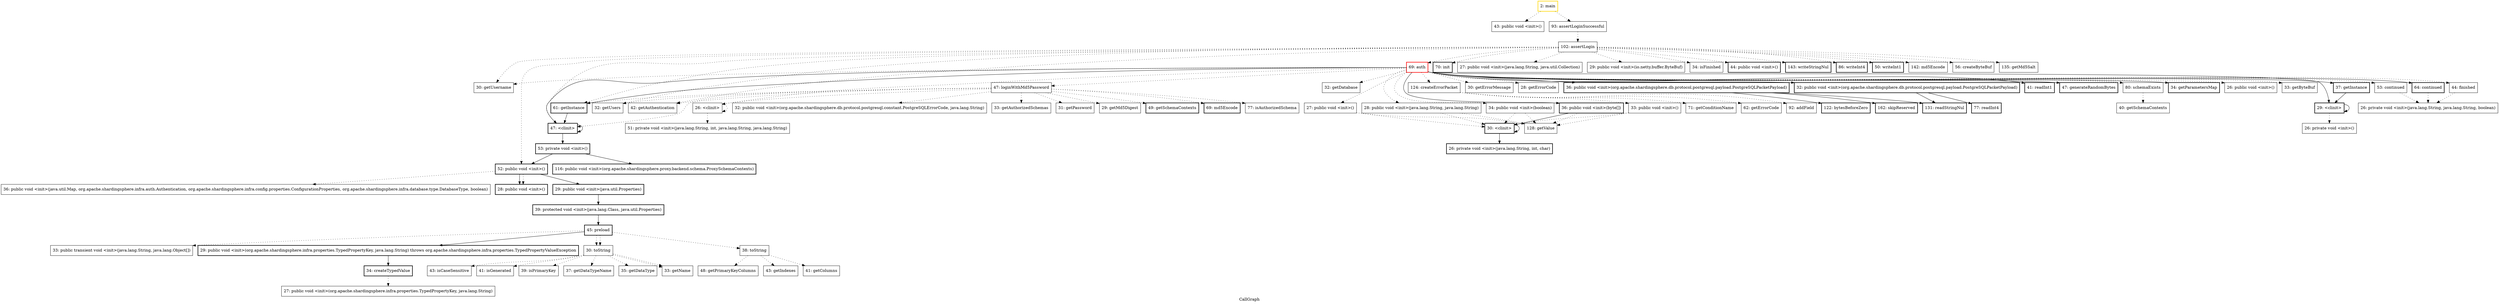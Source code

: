 digraph "CallGraph" {
    label="CallGraph";
node [shape=box];
"2: main" [color=gold] [style=bold]
"69: auth" [color=red] [style=bold]
"43: public void <init>()"
"93: assertLoginSuccessful"
"102: assertLogin"
"70: init" [style=bold]
"27: public void <init>(java.lang.String, java.util.Collection)"
"32: getUsers"
"42: getAuthentication"
"52: public void <init>()" [style=bold]
"29: public void <init>(io.netty.buffer.ByteBuf)"
"30: getUsername"
"34: isFinished"
"44: public void <init>()" [style=bold]
"143: writeStringNul" [style=bold]
"86: writeInt4" [style=bold]
"50: writeInt1" [style=bold]
"142: md5Encode"
"56: createByteBuf"
"135: getMd5Salt"
"47: <clinit>" [style=bold]
"61: getInstance" [style=bold]
"36: public void <init>(java.util.Map, org.apache.shardingsphere.infra.auth.Authentication, org.apache.shardingsphere.infra.config.properties.ConfigurationProperties, org.apache.shardingsphere.infra.database.type.DatabaseType, boolean)"
"28: public void <init>()" [style=bold]
"29: public void <init>(java.util.Properties)" [style=bold]
"28: public void <init>()"
"32: getDatabase"
"27: public void <init>()"
"28: public void <init>(java.lang.String, java.lang.String)"
"34: public void <init>(boolean)"
"30: getErrorMessage"
"28: getErrorCode"
"32: public void <init>(org.apache.shardingsphere.db.protocol.postgresql.payload.PostgreSQLPacketPayload)" [style=bold]
"41: readInt1" [style=bold]
"36: public void <init>(byte[])" [style=bold]
"47: generateRandomBytes" [style=bold]
"124: createErrorPacket"
"80: schemaExists"
"34: getParametersMap" [style=bold]
"36: public void <init>(org.apache.shardingsphere.db.protocol.postgresql.payload.PostgreSQLPacketPayload)" [style=bold]
"26: public void <init>()"
"33: getByteBuf"
"26: <clinit>"
"29: <clinit>" [style=bold]
"53: continued"
"37: getInstance" [style=bold]
"64: continued" [style=bold]
"47: loginWithMd5Password"
"44: finished"
"53: private void <init>()" [style=bold]
"39: protected void <init>(java.lang.Class, java.util.Properties)" [style=bold]
"30: <clinit>" [style=bold]
"128: getValue"
"131: readStringNul" [style=bold]
"77: readInt4" [style=bold]
"71: getConditionName"
"62: getErrorCode"
"92: addField"
"33: public void <init>()"
"40: getSchemaContexts"
"122: bytesBeforeZero" [style=bold]
"162: skipReserved" [style=bold]
"51: private void <init>(java.lang.String, int, java.lang.String, java.lang.String)"
"26: private void <init>()"
"26: private void <init>(java.lang.String, java.lang.String, boolean)"
"32: public void <init>(org.apache.shardingsphere.db.protocol.postgresql.constant.PostgreSQLErrorCode, java.lang.String)"
"33: getAuthorizedSchemas"
"31: getPassword"
"29: getMd5Digest"
"49: getSchemaContexts" [style=bold]
"69: md5Encode" [style=bold]
"77: isAuthorizedSchema"
"116: public void <init>(org.apache.shardingsphere.proxy.backend.schema.ProxySchemaContexts)" [style=bold]
"45: preload" [style=bold]
"26: private void <init>(java.lang.String, int, char)" [style=bold]
"33: public transient void <init>(java.lang.String, java.lang.Object[])"
"29: public void <init>(org.apache.shardingsphere.infra.properties.TypedPropertyKey, java.lang.String) throws org.apache.shardingsphere.infra.properties.TypedPropertyValueException" [style=bold]
"30: toString"
"30: toString"
"38: toString"
"34: createTypedValue" [style=bold]
"43: isCaseSensitive"
"41: isGenerated"
"39: isPrimaryKey"
"37: getDataTypeName"
"35: getDataType"
"33: getName"
"33: getName"
"48: getPrimaryKeyColumns"
"43: getIndexes"
"41: getColumns"
"27: public void <init>(org.apache.shardingsphere.infra.properties.TypedPropertyKey, java.lang.String)"
"2: main"->"43: public void <init>()" [style=dotted];

"2: main"->"93: assertLoginSuccessful" [style=dotted];

"93: assertLoginSuccessful"->"102: assertLogin" [style=dotted];

"102: assertLogin"->"70: init" [style=dotted];

"102: assertLogin"->"27: public void <init>(java.lang.String, java.util.Collection)" [style=dotted];

"102: assertLogin"->"32: getUsers" [style=dotted];

"102: assertLogin"->"42: getAuthentication" [style=dotted];

"102: assertLogin"->"52: public void <init>()" [style=dotted];

"102: assertLogin"->"29: public void <init>(io.netty.buffer.ByteBuf)" [style=dotted];

"102: assertLogin"->"30: getUsername" [style=dotted];

"102: assertLogin"->"34: isFinished" [style=dotted];

"102: assertLogin"->"69: auth" [style=dotted];

"102: assertLogin"->"44: public void <init>()" [style=dotted];

"102: assertLogin"->"143: writeStringNul" [style=dotted];

"102: assertLogin"->"86: writeInt4" [style=dotted];

"102: assertLogin"->"50: writeInt1" [style=dotted];

"102: assertLogin"->"142: md5Encode" [style=dotted];

"102: assertLogin"->"56: createByteBuf" [style=dotted];

"102: assertLogin"->"135: getMd5Salt" [style=dotted];

"102: assertLogin"->"47: <clinit>" [style=dotted];

"102: assertLogin"->"61: getInstance" [style=dotted];

"52: public void <init>()"->"36: public void <init>(java.util.Map, org.apache.shardingsphere.infra.auth.Authentication, org.apache.shardingsphere.infra.config.properties.ConfigurationProperties, org.apache.shardingsphere.infra.database.type.DatabaseType, boolean)" [style=dotted];

"52: public void <init>()"->"28: public void <init>()";

"52: public void <init>()"->"29: public void <init>(java.util.Properties)";

"52: public void <init>()"->"28: public void <init>()" [style=dotted];

"69: auth"->"47: <clinit>";

"69: auth"->"32: getDatabase" [style=dotted];

"69: auth"->"30: getUsername" [style=dotted];

"69: auth"->"27: public void <init>()" [style=dotted];

"69: auth"->"28: public void <init>(java.lang.String, java.lang.String)" [style=dotted];

"69: auth"->"34: public void <init>(boolean)" [style=dotted];

"69: auth"->"30: getErrorMessage" [style=dotted];

"69: auth"->"28: getErrorCode" [style=dotted];

"69: auth"->"32: public void <init>(org.apache.shardingsphere.db.protocol.postgresql.payload.PostgreSQLPacketPayload)";

"69: auth"->"41: readInt1";

"69: auth"->"36: public void <init>(byte[])";

"69: auth"->"47: generateRandomBytes";

"69: auth"->"124: createErrorPacket" [style=dotted];

"69: auth"->"80: schemaExists" [style=dotted];

"69: auth"->"34: getParametersMap";

"69: auth"->"36: public void <init>(org.apache.shardingsphere.db.protocol.postgresql.payload.PostgreSQLPacketPayload)";

"69: auth"->"26: public void <init>()" [style=dotted];

"69: auth"->"33: getByteBuf" [style=dotted];

"69: auth"->"26: <clinit>" [style=dotted];

"69: auth"->"29: <clinit>";

"69: auth"->"53: continued" [style=dotted];

"69: auth"->"61: getInstance";

"69: auth"->"37: getInstance";

"69: auth"->"64: continued";

"69: auth"->"47: loginWithMd5Password" [style=dotted];

"69: auth"->"44: finished" [style=dotted];

"47: <clinit>"->"47: <clinit>";

"47: <clinit>"->"53: private void <init>()";

"61: getInstance"->"47: <clinit>";

"29: public void <init>(java.util.Properties)"->"39: protected void <init>(java.lang.Class, java.util.Properties)";

"27: public void <init>()"->"30: <clinit>" [style=dotted];

"27: public void <init>()"->"128: getValue" [style=dotted];

"28: public void <init>(java.lang.String, java.lang.String)"->"30: <clinit>" [style=dotted];

"28: public void <init>(java.lang.String, java.lang.String)"->"128: getValue" [style=dotted];

"34: public void <init>(boolean)"->"30: <clinit>" [style=dotted];

"34: public void <init>(boolean)"->"128: getValue" [style=dotted];

"32: public void <init>(org.apache.shardingsphere.db.protocol.postgresql.payload.PostgreSQLPacketPayload)"->"131: readStringNul";

"32: public void <init>(org.apache.shardingsphere.db.protocol.postgresql.payload.PostgreSQLPacketPayload)"->"77: readInt4";

"36: public void <init>(byte[])"->"30: <clinit>";

"36: public void <init>(byte[])"->"128: getValue" [style=dotted];

"124: createErrorPacket"->"71: getConditionName" [style=dotted];

"124: createErrorPacket"->"62: getErrorCode" [style=dotted];

"124: createErrorPacket"->"92: addField" [style=dotted];

"124: createErrorPacket"->"33: public void <init>()" [style=dotted];

"80: schemaExists"->"40: getSchemaContexts" [style=dotted];

"36: public void <init>(org.apache.shardingsphere.db.protocol.postgresql.payload.PostgreSQLPacketPayload)"->"131: readStringNul";

"36: public void <init>(org.apache.shardingsphere.db.protocol.postgresql.payload.PostgreSQLPacketPayload)"->"122: bytesBeforeZero";

"36: public void <init>(org.apache.shardingsphere.db.protocol.postgresql.payload.PostgreSQLPacketPayload)"->"162: skipReserved";

"26: <clinit>"->"26: <clinit>" [style=dotted];

"26: <clinit>"->"51: private void <init>(java.lang.String, int, java.lang.String, java.lang.String)" [style=dotted];

"29: <clinit>"->"29: <clinit>";

"29: <clinit>"->"26: private void <init>()" [style=dotted];

"53: continued"->"26: private void <init>(java.lang.String, java.lang.String, boolean)" [style=dotted];

"37: getInstance"->"29: <clinit>";

"64: continued"->"26: private void <init>(java.lang.String, java.lang.String, boolean)" [style=dotted];

"47: loginWithMd5Password"->"47: <clinit>" [style=dotted];

"47: loginWithMd5Password"->"32: public void <init>(org.apache.shardingsphere.db.protocol.postgresql.constant.PostgreSQLErrorCode, java.lang.String)" [style=dotted];

"47: loginWithMd5Password"->"33: getAuthorizedSchemas" [style=dotted];

"47: loginWithMd5Password"->"31: getPassword" [style=dotted];

"47: loginWithMd5Password"->"29: getMd5Digest" [style=dotted];

"47: loginWithMd5Password"->"32: getUsers" [style=dotted];

"47: loginWithMd5Password"->"42: getAuthentication" [style=dotted];

"47: loginWithMd5Password"->"49: getSchemaContexts" [style=dotted];

"47: loginWithMd5Password"->"26: <clinit>" [style=dotted];

"47: loginWithMd5Password"->"61: getInstance" [style=dotted];

"47: loginWithMd5Password"->"69: md5Encode" [style=dotted];

"47: loginWithMd5Password"->"77: isAuthorizedSchema" [style=dotted];

"44: finished"->"26: private void <init>(java.lang.String, java.lang.String, boolean)" [style=dotted];

"53: private void <init>()"->"116: public void <init>(org.apache.shardingsphere.proxy.backend.schema.ProxySchemaContexts)";

"53: private void <init>()"->"52: public void <init>()";

"39: protected void <init>(java.lang.Class, java.util.Properties)"->"45: preload";

"30: <clinit>"->"30: <clinit>";

"30: <clinit>"->"26: private void <init>(java.lang.String, int, char)";

"33: public void <init>()"->"30: <clinit>" [style=dotted];

"33: public void <init>()"->"128: getValue" [style=dotted];

"45: preload"->"33: public transient void <init>(java.lang.String, java.lang.Object[])" [style=dotted];

"45: preload"->"29: public void <init>(org.apache.shardingsphere.infra.properties.TypedPropertyKey, java.lang.String) throws org.apache.shardingsphere.infra.properties.TypedPropertyValueException";

"45: preload"->"30: toString" [style=dotted];

"45: preload"->"30: toString" [style=dotted];

"45: preload"->"38: toString" [style=dotted];

"29: public void <init>(org.apache.shardingsphere.infra.properties.TypedPropertyKey, java.lang.String) throws org.apache.shardingsphere.infra.properties.TypedPropertyValueException"->"34: createTypedValue";

"30: toString"->"43: isCaseSensitive" [style=dotted];

"30: toString"->"41: isGenerated" [style=dotted];

"30: toString"->"39: isPrimaryKey" [style=dotted];

"30: toString"->"37: getDataTypeName" [style=dotted];

"30: toString"->"35: getDataType" [style=dotted];

"30: toString"->"33: getName" [style=dotted];

"30: toString"->"33: getName" [style=dotted];

"38: toString"->"48: getPrimaryKeyColumns" [style=dotted];

"38: toString"->"43: getIndexes" [style=dotted];

"38: toString"->"41: getColumns" [style=dotted];

"34: createTypedValue"->"27: public void <init>(org.apache.shardingsphere.infra.properties.TypedPropertyKey, java.lang.String)" [style=dotted];

}